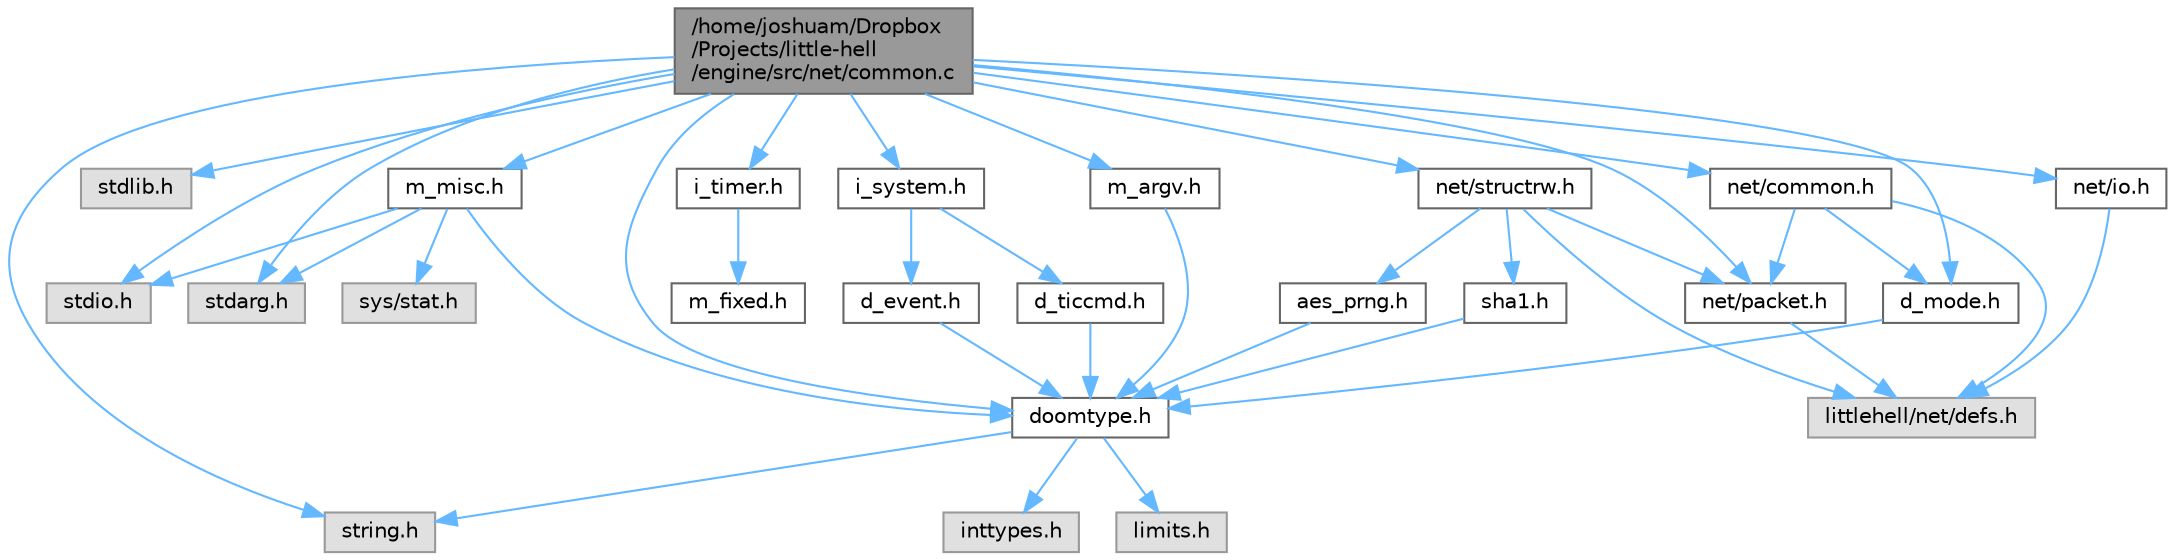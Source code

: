 digraph "/home/joshuam/Dropbox/Projects/little-hell/engine/src/net/common.c"
{
 // LATEX_PDF_SIZE
  bgcolor="transparent";
  edge [fontname=Helvetica,fontsize=10,labelfontname=Helvetica,labelfontsize=10];
  node [fontname=Helvetica,fontsize=10,shape=box,height=0.2,width=0.4];
  Node1 [label="/home/joshuam/Dropbox\l/Projects/little-hell\l/engine/src/net/common.c",height=0.2,width=0.4,color="gray40", fillcolor="grey60", style="filled", fontcolor="black",tooltip=" "];
  Node1 -> Node2 [color="steelblue1",style="solid"];
  Node2 [label="stdio.h",height=0.2,width=0.4,color="grey60", fillcolor="#E0E0E0", style="filled",tooltip=" "];
  Node1 -> Node3 [color="steelblue1",style="solid"];
  Node3 [label="stdlib.h",height=0.2,width=0.4,color="grey60", fillcolor="#E0E0E0", style="filled",tooltip=" "];
  Node1 -> Node4 [color="steelblue1",style="solid"];
  Node4 [label="stdarg.h",height=0.2,width=0.4,color="grey60", fillcolor="#E0E0E0", style="filled",tooltip=" "];
  Node1 -> Node5 [color="steelblue1",style="solid"];
  Node5 [label="string.h",height=0.2,width=0.4,color="grey60", fillcolor="#E0E0E0", style="filled",tooltip=" "];
  Node1 -> Node6 [color="steelblue1",style="solid"];
  Node6 [label="doomtype.h",height=0.2,width=0.4,color="grey40", fillcolor="white", style="filled",URL="$doomtype_8h.html",tooltip=" "];
  Node6 -> Node5 [color="steelblue1",style="solid"];
  Node6 -> Node7 [color="steelblue1",style="solid"];
  Node7 [label="inttypes.h",height=0.2,width=0.4,color="grey60", fillcolor="#E0E0E0", style="filled",tooltip=" "];
  Node6 -> Node8 [color="steelblue1",style="solid"];
  Node8 [label="limits.h",height=0.2,width=0.4,color="grey60", fillcolor="#E0E0E0", style="filled",tooltip=" "];
  Node1 -> Node9 [color="steelblue1",style="solid"];
  Node9 [label="d_mode.h",height=0.2,width=0.4,color="grey40", fillcolor="white", style="filled",URL="$d__mode_8h.html",tooltip=" "];
  Node9 -> Node6 [color="steelblue1",style="solid"];
  Node1 -> Node10 [color="steelblue1",style="solid"];
  Node10 [label="i_system.h",height=0.2,width=0.4,color="grey40", fillcolor="white", style="filled",URL="$i__system_8h.html",tooltip=" "];
  Node10 -> Node11 [color="steelblue1",style="solid"];
  Node11 [label="d_ticcmd.h",height=0.2,width=0.4,color="grey40", fillcolor="white", style="filled",URL="$d__ticcmd_8h.html",tooltip=" "];
  Node11 -> Node6 [color="steelblue1",style="solid"];
  Node10 -> Node12 [color="steelblue1",style="solid"];
  Node12 [label="d_event.h",height=0.2,width=0.4,color="grey40", fillcolor="white", style="filled",URL="$d__event_8h.html",tooltip=" "];
  Node12 -> Node6 [color="steelblue1",style="solid"];
  Node1 -> Node13 [color="steelblue1",style="solid"];
  Node13 [label="i_timer.h",height=0.2,width=0.4,color="grey40", fillcolor="white", style="filled",URL="$i__timer_8h.html",tooltip=" "];
  Node13 -> Node14 [color="steelblue1",style="solid"];
  Node14 [label="m_fixed.h",height=0.2,width=0.4,color="grey40", fillcolor="white", style="filled",URL="$m__fixed_8h.html",tooltip=" "];
  Node1 -> Node15 [color="steelblue1",style="solid"];
  Node15 [label="m_argv.h",height=0.2,width=0.4,color="grey40", fillcolor="white", style="filled",URL="$m__argv_8h.html",tooltip=" "];
  Node15 -> Node6 [color="steelblue1",style="solid"];
  Node1 -> Node16 [color="steelblue1",style="solid"];
  Node16 [label="m_misc.h",height=0.2,width=0.4,color="grey40", fillcolor="white", style="filled",URL="$m__misc_8h.html",tooltip=" "];
  Node16 -> Node2 [color="steelblue1",style="solid"];
  Node16 -> Node4 [color="steelblue1",style="solid"];
  Node16 -> Node17 [color="steelblue1",style="solid"];
  Node17 [label="sys/stat.h",height=0.2,width=0.4,color="grey60", fillcolor="#E0E0E0", style="filled",tooltip=" "];
  Node16 -> Node6 [color="steelblue1",style="solid"];
  Node1 -> Node18 [color="steelblue1",style="solid"];
  Node18 [label="net/common.h",height=0.2,width=0.4,color="grey40", fillcolor="white", style="filled",URL="$common_8h.html",tooltip=" "];
  Node18 -> Node9 [color="steelblue1",style="solid"];
  Node18 -> Node19 [color="steelblue1",style="solid"];
  Node19 [label="littlehell/net/defs.h",height=0.2,width=0.4,color="grey60", fillcolor="#E0E0E0", style="filled",tooltip=" "];
  Node18 -> Node20 [color="steelblue1",style="solid"];
  Node20 [label="net/packet.h",height=0.2,width=0.4,color="grey40", fillcolor="white", style="filled",URL="$packet_8h.html",tooltip=" "];
  Node20 -> Node19 [color="steelblue1",style="solid"];
  Node1 -> Node21 [color="steelblue1",style="solid"];
  Node21 [label="net/io.h",height=0.2,width=0.4,color="grey40", fillcolor="white", style="filled",URL="$io_8h.html",tooltip=" "];
  Node21 -> Node19 [color="steelblue1",style="solid"];
  Node1 -> Node20 [color="steelblue1",style="solid"];
  Node1 -> Node22 [color="steelblue1",style="solid"];
  Node22 [label="net/structrw.h",height=0.2,width=0.4,color="grey40", fillcolor="white", style="filled",URL="$structrw_8h.html",tooltip=" "];
  Node22 -> Node23 [color="steelblue1",style="solid"];
  Node23 [label="aes_prng.h",height=0.2,width=0.4,color="grey40", fillcolor="white", style="filled",URL="$aes__prng_8h.html",tooltip=" "];
  Node23 -> Node6 [color="steelblue1",style="solid"];
  Node22 -> Node24 [color="steelblue1",style="solid"];
  Node24 [label="sha1.h",height=0.2,width=0.4,color="grey40", fillcolor="white", style="filled",URL="$sha1_8h.html",tooltip=" "];
  Node24 -> Node6 [color="steelblue1",style="solid"];
  Node22 -> Node19 [color="steelblue1",style="solid"];
  Node22 -> Node20 [color="steelblue1",style="solid"];
}
